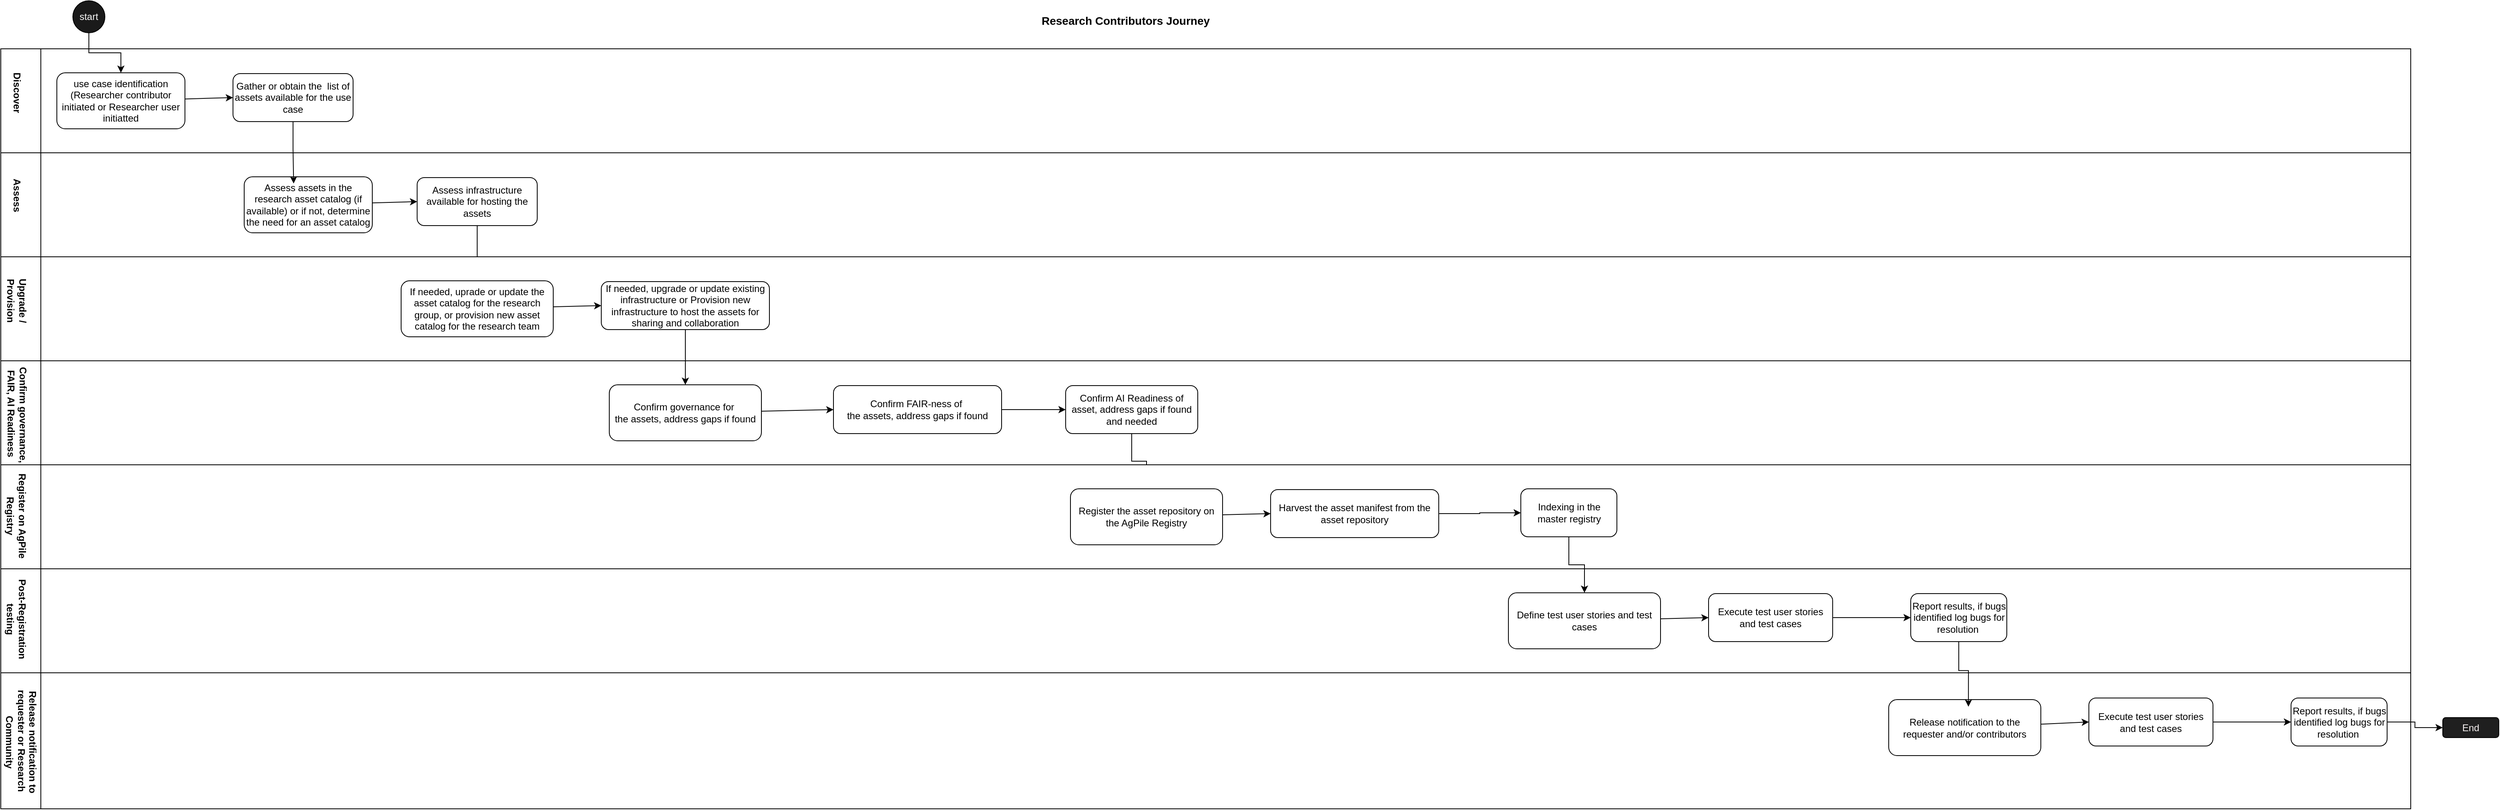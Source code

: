 <mxfile version="27.0.9" pages="2">
  <diagram name="Page-1" id="TnPCPPeVMcurQjHyc3QL">
    <mxGraphModel dx="1367" dy="960" grid="1" gridSize="10" guides="1" tooltips="1" connect="1" arrows="1" fold="1" page="1" pageScale="1" pageWidth="850" pageHeight="1100" math="0" shadow="0">
      <root>
        <mxCell id="0" />
        <mxCell id="1" parent="0" />
        <mxCell id="cJJ9r8WsQJU3V9VH49c4-5" value="" style="rounded=0;whiteSpace=wrap;html=1;" parent="1" vertex="1">
          <mxGeometry x="50" y="110" width="60" height="130" as="geometry" />
        </mxCell>
        <mxCell id="cJJ9r8WsQJU3V9VH49c4-3" value="" style="rounded=0;whiteSpace=wrap;html=1;" parent="1" vertex="1">
          <mxGeometry x="100" y="110" width="2960" height="130" as="geometry" />
        </mxCell>
        <mxCell id="cJJ9r8WsQJU3V9VH49c4-1" value="use case identification (Researcher contributor initiated or Researcher user initiatted" style="rounded=1;whiteSpace=wrap;html=1;" parent="1" vertex="1">
          <mxGeometry x="120" y="140" width="160" height="70" as="geometry" />
        </mxCell>
        <mxCell id="cJJ9r8WsQJU3V9VH49c4-2" value="Gather or obtain the&amp;nbsp; list of assets available for the use case" style="rounded=1;whiteSpace=wrap;html=1;" parent="1" vertex="1">
          <mxGeometry x="340" y="141" width="150" height="60" as="geometry" />
        </mxCell>
        <mxCell id="cJJ9r8WsQJU3V9VH49c4-4" value="&lt;b&gt;Discover&lt;/b&gt;" style="text;html=1;align=center;verticalAlign=middle;whiteSpace=wrap;rounded=0;rotation=90;" parent="1" vertex="1">
          <mxGeometry x="40" y="150" width="60" height="30" as="geometry" />
        </mxCell>
        <mxCell id="cJJ9r8WsQJU3V9VH49c4-6" value="" style="endArrow=classic;html=1;rounded=0;entryX=0;entryY=0.5;entryDx=0;entryDy=0;" parent="1" source="cJJ9r8WsQJU3V9VH49c4-1" target="cJJ9r8WsQJU3V9VH49c4-2" edge="1">
          <mxGeometry width="50" height="50" relative="1" as="geometry">
            <mxPoint x="400" y="230" as="sourcePoint" />
            <mxPoint x="320" y="180" as="targetPoint" />
          </mxGeometry>
        </mxCell>
        <mxCell id="cJJ9r8WsQJU3V9VH49c4-7" value="" style="rounded=0;whiteSpace=wrap;html=1;" parent="1" vertex="1">
          <mxGeometry x="50" y="240" width="50" height="130" as="geometry" />
        </mxCell>
        <mxCell id="cJJ9r8WsQJU3V9VH49c4-8" value="" style="rounded=0;whiteSpace=wrap;html=1;" parent="1" vertex="1">
          <mxGeometry x="100" y="240" width="2960" height="130" as="geometry" />
        </mxCell>
        <mxCell id="cJJ9r8WsQJU3V9VH49c4-9" value="Assess assets in the research asset catalog (if available) or if not, determine the need for an asset catalog" style="rounded=1;whiteSpace=wrap;html=1;" parent="1" vertex="1">
          <mxGeometry x="354" y="270" width="160" height="70" as="geometry" />
        </mxCell>
        <mxCell id="TuN9V6f_b0551Ek0qzzU-2" style="edgeStyle=orthogonalEdgeStyle;rounded=0;orthogonalLoop=1;jettySize=auto;html=1;entryX=0.5;entryY=0;entryDx=0;entryDy=0;" edge="1" parent="1" source="cJJ9r8WsQJU3V9VH49c4-10" target="cJJ9r8WsQJU3V9VH49c4-15">
          <mxGeometry relative="1" as="geometry" />
        </mxCell>
        <mxCell id="cJJ9r8WsQJU3V9VH49c4-10" value="Assess infrastructure available for hosting the assets" style="rounded=1;whiteSpace=wrap;html=1;" parent="1" vertex="1">
          <mxGeometry x="570" y="271" width="150" height="60" as="geometry" />
        </mxCell>
        <mxCell id="cJJ9r8WsQJU3V9VH49c4-11" value="&lt;b&gt;Assess&amp;nbsp;&lt;/b&gt;" style="text;html=1;align=center;verticalAlign=middle;whiteSpace=wrap;rounded=0;rotation=90;" parent="1" vertex="1">
          <mxGeometry x="40" y="280" width="60" height="30" as="geometry" />
        </mxCell>
        <mxCell id="cJJ9r8WsQJU3V9VH49c4-12" value="" style="endArrow=classic;html=1;rounded=0;entryX=0;entryY=0.5;entryDx=0;entryDy=0;" parent="1" source="cJJ9r8WsQJU3V9VH49c4-9" target="cJJ9r8WsQJU3V9VH49c4-10" edge="1">
          <mxGeometry width="50" height="50" relative="1" as="geometry">
            <mxPoint x="630" y="360" as="sourcePoint" />
            <mxPoint x="550" y="310" as="targetPoint" />
          </mxGeometry>
        </mxCell>
        <mxCell id="cJJ9r8WsQJU3V9VH49c4-13" value="" style="rounded=0;whiteSpace=wrap;html=1;" parent="1" vertex="1">
          <mxGeometry x="50" y="370" width="60" height="130" as="geometry" />
        </mxCell>
        <mxCell id="cJJ9r8WsQJU3V9VH49c4-14" value="" style="rounded=0;whiteSpace=wrap;html=1;" parent="1" vertex="1">
          <mxGeometry x="100" y="370" width="2960" height="130" as="geometry" />
        </mxCell>
        <mxCell id="cJJ9r8WsQJU3V9VH49c4-15" value="If needed, uprade or update the asset catalog for the research group, or provision new asset catalog for the research team" style="rounded=1;whiteSpace=wrap;html=1;" parent="1" vertex="1">
          <mxGeometry x="550" y="400" width="190" height="70" as="geometry" />
        </mxCell>
        <mxCell id="cJJ9r8WsQJU3V9VH49c4-16" value="If needed, upgrade or update existing infrastructure or Provision new infrastructure to host the assets for sharing and collaboration" style="rounded=1;whiteSpace=wrap;html=1;" parent="1" vertex="1">
          <mxGeometry x="800" y="401" width="210" height="60" as="geometry" />
        </mxCell>
        <mxCell id="cJJ9r8WsQJU3V9VH49c4-17" value="&lt;b&gt;Upgrade / Provision&lt;/b&gt;" style="text;html=1;align=center;verticalAlign=middle;whiteSpace=wrap;rounded=0;rotation=90;" parent="1" vertex="1">
          <mxGeometry x="40" y="410" width="60" height="30" as="geometry" />
        </mxCell>
        <mxCell id="cJJ9r8WsQJU3V9VH49c4-18" value="" style="endArrow=classic;html=1;rounded=0;entryX=0;entryY=0.5;entryDx=0;entryDy=0;" parent="1" source="cJJ9r8WsQJU3V9VH49c4-15" target="cJJ9r8WsQJU3V9VH49c4-16" edge="1">
          <mxGeometry width="50" height="50" relative="1" as="geometry">
            <mxPoint x="860" y="490" as="sourcePoint" />
            <mxPoint x="780" y="440" as="targetPoint" />
          </mxGeometry>
        </mxCell>
        <mxCell id="cJJ9r8WsQJU3V9VH49c4-19" value="" style="rounded=0;whiteSpace=wrap;html=1;" parent="1" vertex="1">
          <mxGeometry x="50" y="500" width="50" height="130" as="geometry" />
        </mxCell>
        <mxCell id="cJJ9r8WsQJU3V9VH49c4-20" value="" style="rounded=0;whiteSpace=wrap;html=1;" parent="1" vertex="1">
          <mxGeometry x="100" y="500" width="2960" height="130" as="geometry" />
        </mxCell>
        <mxCell id="cJJ9r8WsQJU3V9VH49c4-21" value="Confirm governance for&amp;nbsp;&lt;div&gt;the assets, address gaps if found&lt;/div&gt;" style="rounded=1;whiteSpace=wrap;html=1;" parent="1" vertex="1">
          <mxGeometry x="810" y="530" width="190" height="70" as="geometry" />
        </mxCell>
        <mxCell id="cJJ9r8WsQJU3V9VH49c4-26" value="" style="edgeStyle=orthogonalEdgeStyle;rounded=0;orthogonalLoop=1;jettySize=auto;html=1;" parent="1" source="cJJ9r8WsQJU3V9VH49c4-22" target="cJJ9r8WsQJU3V9VH49c4-25" edge="1">
          <mxGeometry relative="1" as="geometry" />
        </mxCell>
        <mxCell id="cJJ9r8WsQJU3V9VH49c4-22" value="Confirm FAIR-ness of&amp;nbsp;&lt;div&gt;the assets, address gaps if found&lt;/div&gt;" style="rounded=1;whiteSpace=wrap;html=1;" parent="1" vertex="1">
          <mxGeometry x="1090" y="531" width="210" height="60" as="geometry" />
        </mxCell>
        <mxCell id="cJJ9r8WsQJU3V9VH49c4-23" value="&lt;b&gt;Confirm governance, FAIR, AI Readiness&amp;nbsp;&lt;/b&gt;" style="text;html=1;align=center;verticalAlign=middle;whiteSpace=wrap;rounded=0;rotation=90;" parent="1" vertex="1">
          <mxGeometry x="8.75" y="552.25" width="122.5" height="30" as="geometry" />
        </mxCell>
        <mxCell id="cJJ9r8WsQJU3V9VH49c4-24" value="" style="endArrow=classic;html=1;rounded=0;entryX=0;entryY=0.5;entryDx=0;entryDy=0;" parent="1" source="cJJ9r8WsQJU3V9VH49c4-21" target="cJJ9r8WsQJU3V9VH49c4-22" edge="1">
          <mxGeometry width="50" height="50" relative="1" as="geometry">
            <mxPoint x="1150" y="620" as="sourcePoint" />
            <mxPoint x="1070" y="570" as="targetPoint" />
          </mxGeometry>
        </mxCell>
        <mxCell id="cJJ9r8WsQJU3V9VH49c4-62" value="" style="edgeStyle=orthogonalEdgeStyle;rounded=0;orthogonalLoop=1;jettySize=auto;html=1;" parent="1" target="cJJ9r8WsQJU3V9VH49c4-61" edge="1">
          <mxGeometry relative="1" as="geometry">
            <mxPoint x="2082" y="690" as="sourcePoint" />
          </mxGeometry>
        </mxCell>
        <mxCell id="TuN9V6f_b0551Ek0qzzU-4" style="edgeStyle=orthogonalEdgeStyle;rounded=0;orthogonalLoop=1;jettySize=auto;html=1;" edge="1" parent="1" source="cJJ9r8WsQJU3V9VH49c4-25" target="cJJ9r8WsQJU3V9VH49c4-35">
          <mxGeometry relative="1" as="geometry" />
        </mxCell>
        <mxCell id="cJJ9r8WsQJU3V9VH49c4-25" value="Confirm AI Readiness of asset, address gaps if found and needed" style="whiteSpace=wrap;html=1;rounded=1;" parent="1" vertex="1">
          <mxGeometry x="1380" y="531" width="165" height="60" as="geometry" />
        </mxCell>
        <mxCell id="cJJ9r8WsQJU3V9VH49c4-33" value="" style="rounded=0;whiteSpace=wrap;html=1;" parent="1" vertex="1">
          <mxGeometry x="50" y="630" width="50" height="130" as="geometry" />
        </mxCell>
        <mxCell id="cJJ9r8WsQJU3V9VH49c4-34" value="" style="rounded=0;whiteSpace=wrap;html=1;" parent="1" vertex="1">
          <mxGeometry x="100" y="630" width="2960" height="130" as="geometry" />
        </mxCell>
        <mxCell id="cJJ9r8WsQJU3V9VH49c4-35" value="Register the asset repository on the AgPile Registry" style="rounded=1;whiteSpace=wrap;html=1;" parent="1" vertex="1">
          <mxGeometry x="1386" y="660" width="190" height="70" as="geometry" />
        </mxCell>
        <mxCell id="cJJ9r8WsQJU3V9VH49c4-63" style="edgeStyle=orthogonalEdgeStyle;rounded=0;orthogonalLoop=1;jettySize=auto;html=1;" parent="1" source="cJJ9r8WsQJU3V9VH49c4-36" target="cJJ9r8WsQJU3V9VH49c4-61" edge="1">
          <mxGeometry relative="1" as="geometry" />
        </mxCell>
        <mxCell id="cJJ9r8WsQJU3V9VH49c4-36" value="Harvest the asset manifest from the asset repository" style="rounded=1;whiteSpace=wrap;html=1;" parent="1" vertex="1">
          <mxGeometry x="1636" y="661" width="210" height="60" as="geometry" />
        </mxCell>
        <mxCell id="cJJ9r8WsQJU3V9VH49c4-37" value="&lt;b&gt;Register on AgPile Registry&lt;/b&gt;" style="text;html=1;align=center;verticalAlign=middle;whiteSpace=wrap;rounded=0;rotation=90;" parent="1" vertex="1">
          <mxGeometry x="12.5" y="678.5" width="115" height="30" as="geometry" />
        </mxCell>
        <mxCell id="cJJ9r8WsQJU3V9VH49c4-38" value="" style="endArrow=classic;html=1;rounded=0;entryX=0;entryY=0.5;entryDx=0;entryDy=0;" parent="1" source="cJJ9r8WsQJU3V9VH49c4-35" target="cJJ9r8WsQJU3V9VH49c4-36" edge="1">
          <mxGeometry width="50" height="50" relative="1" as="geometry">
            <mxPoint x="1696" y="750" as="sourcePoint" />
            <mxPoint x="1616" y="700" as="targetPoint" />
          </mxGeometry>
        </mxCell>
        <mxCell id="cJJ9r8WsQJU3V9VH49c4-39" value="" style="rounded=0;whiteSpace=wrap;html=1;" parent="1" vertex="1">
          <mxGeometry x="50" y="760" width="50" height="130" as="geometry" />
        </mxCell>
        <mxCell id="cJJ9r8WsQJU3V9VH49c4-40" value="" style="rounded=0;whiteSpace=wrap;html=1;" parent="1" vertex="1">
          <mxGeometry x="100" y="760" width="2960" height="130" as="geometry" />
        </mxCell>
        <mxCell id="cJJ9r8WsQJU3V9VH49c4-41" value="Define test user stories and test cases" style="rounded=1;whiteSpace=wrap;html=1;" parent="1" vertex="1">
          <mxGeometry x="1933" y="790" width="190" height="70" as="geometry" />
        </mxCell>
        <mxCell id="cJJ9r8WsQJU3V9VH49c4-46" value="" style="edgeStyle=orthogonalEdgeStyle;rounded=0;orthogonalLoop=1;jettySize=auto;html=1;" parent="1" source="cJJ9r8WsQJU3V9VH49c4-42" target="cJJ9r8WsQJU3V9VH49c4-45" edge="1">
          <mxGeometry relative="1" as="geometry" />
        </mxCell>
        <mxCell id="cJJ9r8WsQJU3V9VH49c4-42" value="Execute test user stories and test cases" style="rounded=1;whiteSpace=wrap;html=1;" parent="1" vertex="1">
          <mxGeometry x="2183" y="791" width="155" height="60" as="geometry" />
        </mxCell>
        <mxCell id="cJJ9r8WsQJU3V9VH49c4-43" value="&lt;b&gt;Post-Registration testing&lt;/b&gt;" style="text;html=1;align=center;verticalAlign=middle;whiteSpace=wrap;rounded=0;rotation=90;" parent="1" vertex="1">
          <mxGeometry x="17.5" y="807.5" width="105" height="30" as="geometry" />
        </mxCell>
        <mxCell id="cJJ9r8WsQJU3V9VH49c4-44" value="" style="endArrow=classic;html=1;rounded=0;entryX=0;entryY=0.5;entryDx=0;entryDy=0;" parent="1" source="cJJ9r8WsQJU3V9VH49c4-41" target="cJJ9r8WsQJU3V9VH49c4-42" edge="1">
          <mxGeometry width="50" height="50" relative="1" as="geometry">
            <mxPoint x="2243" y="880" as="sourcePoint" />
            <mxPoint x="2163" y="830" as="targetPoint" />
          </mxGeometry>
        </mxCell>
        <mxCell id="cJJ9r8WsQJU3V9VH49c4-45" value="Report results, if bugs identified log bugs for resolution&amp;nbsp;" style="whiteSpace=wrap;html=1;rounded=1;" parent="1" vertex="1">
          <mxGeometry x="2435.5" y="791" width="120" height="60" as="geometry" />
        </mxCell>
        <mxCell id="cJJ9r8WsQJU3V9VH49c4-53" value="" style="rounded=0;whiteSpace=wrap;html=1;" parent="1" vertex="1">
          <mxGeometry x="50" y="890" width="50" height="170" as="geometry" />
        </mxCell>
        <mxCell id="cJJ9r8WsQJU3V9VH49c4-54" value="" style="rounded=0;whiteSpace=wrap;html=1;" parent="1" vertex="1">
          <mxGeometry x="100" y="890" width="2960" height="170" as="geometry" />
        </mxCell>
        <mxCell id="cJJ9r8WsQJU3V9VH49c4-55" value="Release notification to the requester and/or contributors" style="rounded=1;whiteSpace=wrap;html=1;" parent="1" vertex="1">
          <mxGeometry x="2408" y="923.5" width="190" height="70" as="geometry" />
        </mxCell>
        <mxCell id="cJJ9r8WsQJU3V9VH49c4-56" value="" style="edgeStyle=orthogonalEdgeStyle;rounded=0;orthogonalLoop=1;jettySize=auto;html=1;" parent="1" source="cJJ9r8WsQJU3V9VH49c4-57" target="cJJ9r8WsQJU3V9VH49c4-60" edge="1">
          <mxGeometry relative="1" as="geometry" />
        </mxCell>
        <mxCell id="cJJ9r8WsQJU3V9VH49c4-57" value="Execute test user stories and test cases" style="rounded=1;whiteSpace=wrap;html=1;" parent="1" vertex="1">
          <mxGeometry x="2658" y="921.5" width="155" height="60" as="geometry" />
        </mxCell>
        <mxCell id="cJJ9r8WsQJU3V9VH49c4-58" value="&lt;b&gt;Release notification to requester or Research&amp;nbsp; Community&lt;/b&gt;" style="text;html=1;align=center;verticalAlign=middle;whiteSpace=wrap;rounded=0;rotation=90;" parent="1" vertex="1">
          <mxGeometry x="-1.25" y="961.25" width="152.5" height="30" as="geometry" />
        </mxCell>
        <mxCell id="cJJ9r8WsQJU3V9VH49c4-59" value="" style="endArrow=classic;html=1;rounded=0;entryX=0;entryY=0.5;entryDx=0;entryDy=0;" parent="1" source="cJJ9r8WsQJU3V9VH49c4-55" target="cJJ9r8WsQJU3V9VH49c4-57" edge="1">
          <mxGeometry width="50" height="50" relative="1" as="geometry">
            <mxPoint x="2718" y="1010.5" as="sourcePoint" />
            <mxPoint x="2638" y="960.5" as="targetPoint" />
          </mxGeometry>
        </mxCell>
        <mxCell id="TuN9V6f_b0551Ek0qzzU-8" style="edgeStyle=orthogonalEdgeStyle;rounded=0;orthogonalLoop=1;jettySize=auto;html=1;" edge="1" parent="1" source="cJJ9r8WsQJU3V9VH49c4-60" target="TuN9V6f_b0551Ek0qzzU-7">
          <mxGeometry relative="1" as="geometry" />
        </mxCell>
        <mxCell id="cJJ9r8WsQJU3V9VH49c4-60" value="Report results, if bugs identified log bugs for resolution&amp;nbsp;" style="whiteSpace=wrap;html=1;rounded=1;" parent="1" vertex="1">
          <mxGeometry x="2910.5" y="921.5" width="120" height="60" as="geometry" />
        </mxCell>
        <mxCell id="TuN9V6f_b0551Ek0qzzU-5" style="edgeStyle=orthogonalEdgeStyle;rounded=0;orthogonalLoop=1;jettySize=auto;html=1;" edge="1" parent="1" source="cJJ9r8WsQJU3V9VH49c4-61" target="cJJ9r8WsQJU3V9VH49c4-41">
          <mxGeometry relative="1" as="geometry" />
        </mxCell>
        <mxCell id="cJJ9r8WsQJU3V9VH49c4-61" value="Indexing in the master registry" style="whiteSpace=wrap;html=1;rounded=1;" parent="1" vertex="1">
          <mxGeometry x="1948.5" y="660" width="120" height="60" as="geometry" />
        </mxCell>
        <mxCell id="TuN9V6f_b0551Ek0qzzU-1" style="edgeStyle=orthogonalEdgeStyle;rounded=0;orthogonalLoop=1;jettySize=auto;html=1;entryX=0.386;entryY=0.12;entryDx=0;entryDy=0;entryPerimeter=0;" edge="1" parent="1" source="cJJ9r8WsQJU3V9VH49c4-2" target="cJJ9r8WsQJU3V9VH49c4-9">
          <mxGeometry relative="1" as="geometry" />
        </mxCell>
        <mxCell id="TuN9V6f_b0551Ek0qzzU-3" style="edgeStyle=orthogonalEdgeStyle;rounded=0;orthogonalLoop=1;jettySize=auto;html=1;" edge="1" parent="1" source="cJJ9r8WsQJU3V9VH49c4-16" target="cJJ9r8WsQJU3V9VH49c4-21">
          <mxGeometry relative="1" as="geometry" />
        </mxCell>
        <mxCell id="TuN9V6f_b0551Ek0qzzU-6" style="edgeStyle=orthogonalEdgeStyle;rounded=0;orthogonalLoop=1;jettySize=auto;html=1;entryX=0.524;entryY=0.127;entryDx=0;entryDy=0;entryPerimeter=0;" edge="1" parent="1" source="cJJ9r8WsQJU3V9VH49c4-45" target="cJJ9r8WsQJU3V9VH49c4-55">
          <mxGeometry relative="1" as="geometry" />
        </mxCell>
        <mxCell id="TuN9V6f_b0551Ek0qzzU-7" value="End" style="rounded=1;whiteSpace=wrap;html=1;fillColor=light-dark(#1f1f1f, #ededed);fontColor=light-dark(#f7f2f2, #ededed);" vertex="1" parent="1">
          <mxGeometry x="3100" y="946" width="70" height="25" as="geometry" />
        </mxCell>
        <mxCell id="TuN9V6f_b0551Ek0qzzU-10" style="edgeStyle=orthogonalEdgeStyle;rounded=0;orthogonalLoop=1;jettySize=auto;html=1;" edge="1" parent="1" source="TuN9V6f_b0551Ek0qzzU-9" target="cJJ9r8WsQJU3V9VH49c4-1">
          <mxGeometry relative="1" as="geometry" />
        </mxCell>
        <mxCell id="TuN9V6f_b0551Ek0qzzU-9" value="start" style="ellipse;whiteSpace=wrap;html=1;aspect=fixed;fontColor=light-dark(#fafafa, #ededed);fillColor=light-dark(#1a1a1a, #ededed);" vertex="1" parent="1">
          <mxGeometry x="140" y="50" width="40" height="40" as="geometry" />
        </mxCell>
        <mxCell id="TuN9V6f_b0551Ek0qzzU-11" value="&lt;font style=&quot;font-size: 14px;&quot;&gt;&lt;b&gt;Research Contributors Journey&lt;/b&gt;&lt;/font&gt;" style="text;html=1;align=center;verticalAlign=middle;whiteSpace=wrap;rounded=0;" vertex="1" parent="1">
          <mxGeometry x="1320" y="60" width="270" height="30" as="geometry" />
        </mxCell>
      </root>
    </mxGraphModel>
  </diagram>
  <diagram id="yN12Alc_sTEc4-fuZvDQ" name="Page-2">
    <mxGraphModel dx="1057" dy="1268" grid="0" gridSize="10" guides="1" tooltips="1" connect="1" arrows="1" fold="1" page="0" pageScale="1" pageWidth="850" pageHeight="1100" math="0" shadow="0">
      <root>
        <mxCell id="0" />
        <mxCell id="1" parent="0" />
        <mxCell id="YLn1o2tZkH1z6aeDd_1A-1" value="" style="strokeWidth=2;html=1;shape=mxgraph.flowchart.start_2;whiteSpace=wrap;" vertex="1" parent="1">
          <mxGeometry x="-61" y="-78" width="50" height="53" as="geometry" />
        </mxCell>
      </root>
    </mxGraphModel>
  </diagram>
</mxfile>
